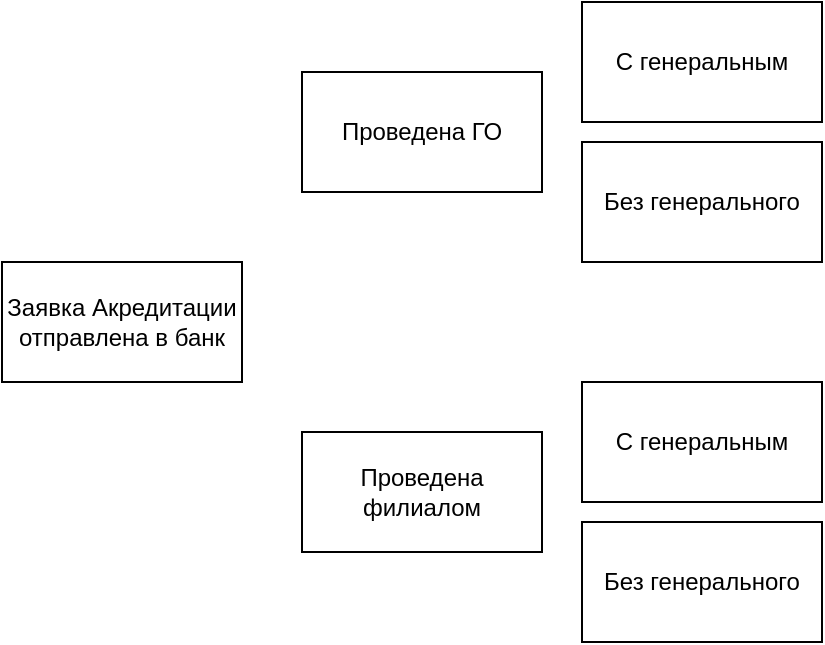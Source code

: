 <mxfile version="24.7.7">
  <diagram id="C5RBs43oDa-KdzZeNtuy" name="Page-1">
    <mxGraphModel dx="989" dy="509" grid="1" gridSize="10" guides="1" tooltips="1" connect="1" arrows="1" fold="1" page="1" pageScale="1" pageWidth="827" pageHeight="1169" math="0" shadow="0">
      <root>
        <mxCell id="WIyWlLk6GJQsqaUBKTNV-0" />
        <mxCell id="WIyWlLk6GJQsqaUBKTNV-1" parent="WIyWlLk6GJQsqaUBKTNV-0" />
        <mxCell id="qdUU1YijBji8Tg1G4ZgD-0" value="Заявка Акредитации отправлена в банк" style="rounded=0;whiteSpace=wrap;html=1;" vertex="1" parent="WIyWlLk6GJQsqaUBKTNV-1">
          <mxGeometry x="30" y="335" width="120" height="60" as="geometry" />
        </mxCell>
        <mxCell id="qdUU1YijBji8Tg1G4ZgD-1" value="Проведена ГО" style="rounded=0;whiteSpace=wrap;html=1;" vertex="1" parent="WIyWlLk6GJQsqaUBKTNV-1">
          <mxGeometry x="180" y="240" width="120" height="60" as="geometry" />
        </mxCell>
        <mxCell id="qdUU1YijBji8Tg1G4ZgD-3" value="С генеральным" style="rounded=0;whiteSpace=wrap;html=1;" vertex="1" parent="WIyWlLk6GJQsqaUBKTNV-1">
          <mxGeometry x="320" y="205" width="120" height="60" as="geometry" />
        </mxCell>
        <mxCell id="qdUU1YijBji8Tg1G4ZgD-4" value="Без генерального" style="rounded=0;whiteSpace=wrap;html=1;" vertex="1" parent="WIyWlLk6GJQsqaUBKTNV-1">
          <mxGeometry x="320" y="275" width="120" height="60" as="geometry" />
        </mxCell>
        <mxCell id="qdUU1YijBji8Tg1G4ZgD-5" value="Проведена филиалом" style="rounded=0;whiteSpace=wrap;html=1;" vertex="1" parent="WIyWlLk6GJQsqaUBKTNV-1">
          <mxGeometry x="180" y="420" width="120" height="60" as="geometry" />
        </mxCell>
        <mxCell id="qdUU1YijBji8Tg1G4ZgD-6" value="С генеральным" style="rounded=0;whiteSpace=wrap;html=1;" vertex="1" parent="WIyWlLk6GJQsqaUBKTNV-1">
          <mxGeometry x="320" y="395" width="120" height="60" as="geometry" />
        </mxCell>
        <mxCell id="qdUU1YijBji8Tg1G4ZgD-7" value="Без генерального" style="rounded=0;whiteSpace=wrap;html=1;" vertex="1" parent="WIyWlLk6GJQsqaUBKTNV-1">
          <mxGeometry x="320" y="465" width="120" height="60" as="geometry" />
        </mxCell>
      </root>
    </mxGraphModel>
  </diagram>
</mxfile>
